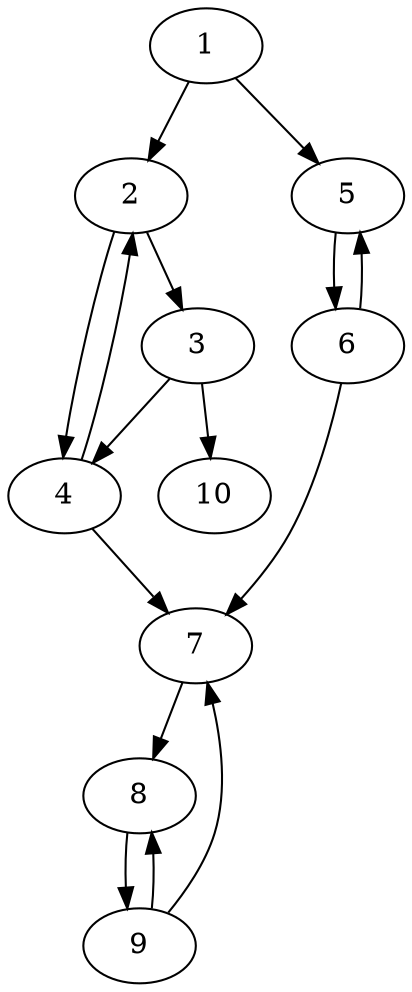 // The Round Table
digraph example {
	1
	2
	3
	4
	5
	6
	7
	8
	9
	10
	1 -> 2
	4 -> 2
	2 -> 3
	2 -> 4
	3 -> 4
	1 -> 5
	6 -> 5
	5 -> 6
	4 -> 7
	6 -> 7
	9 -> 7
	7 -> 8
	9 -> 8
	8 -> 9
	3 -> 10
}

